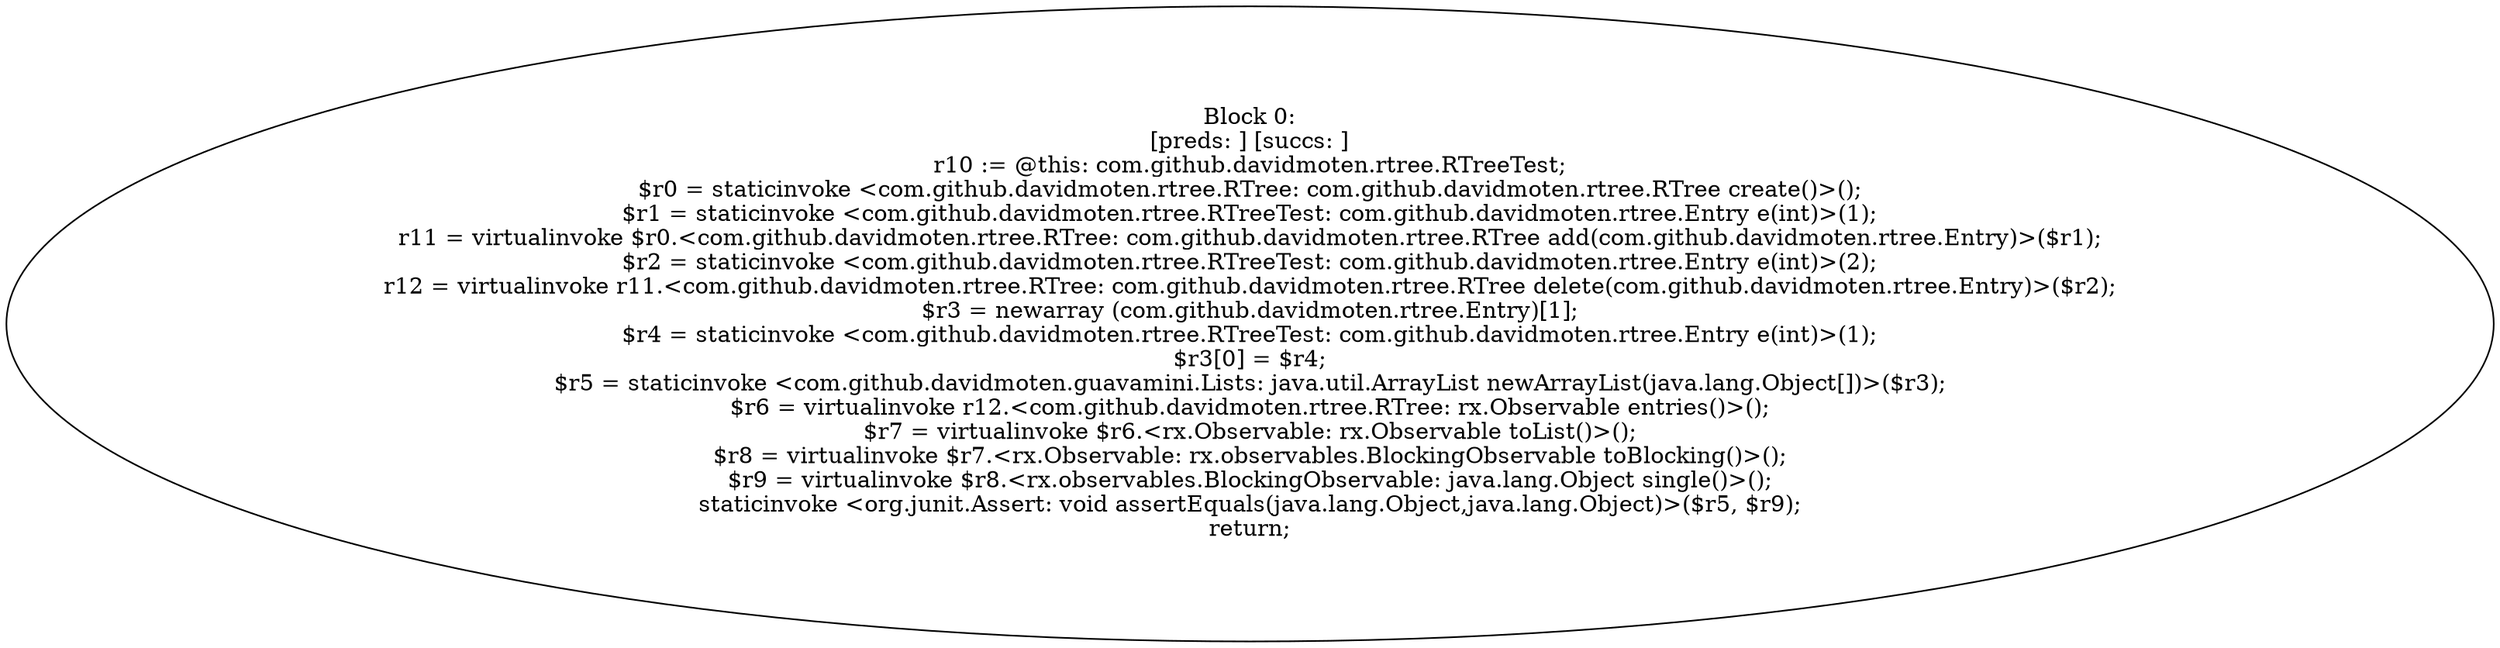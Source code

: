 digraph "unitGraph" {
    "Block 0:
[preds: ] [succs: ]
r10 := @this: com.github.davidmoten.rtree.RTreeTest;
$r0 = staticinvoke <com.github.davidmoten.rtree.RTree: com.github.davidmoten.rtree.RTree create()>();
$r1 = staticinvoke <com.github.davidmoten.rtree.RTreeTest: com.github.davidmoten.rtree.Entry e(int)>(1);
r11 = virtualinvoke $r0.<com.github.davidmoten.rtree.RTree: com.github.davidmoten.rtree.RTree add(com.github.davidmoten.rtree.Entry)>($r1);
$r2 = staticinvoke <com.github.davidmoten.rtree.RTreeTest: com.github.davidmoten.rtree.Entry e(int)>(2);
r12 = virtualinvoke r11.<com.github.davidmoten.rtree.RTree: com.github.davidmoten.rtree.RTree delete(com.github.davidmoten.rtree.Entry)>($r2);
$r3 = newarray (com.github.davidmoten.rtree.Entry)[1];
$r4 = staticinvoke <com.github.davidmoten.rtree.RTreeTest: com.github.davidmoten.rtree.Entry e(int)>(1);
$r3[0] = $r4;
$r5 = staticinvoke <com.github.davidmoten.guavamini.Lists: java.util.ArrayList newArrayList(java.lang.Object[])>($r3);
$r6 = virtualinvoke r12.<com.github.davidmoten.rtree.RTree: rx.Observable entries()>();
$r7 = virtualinvoke $r6.<rx.Observable: rx.Observable toList()>();
$r8 = virtualinvoke $r7.<rx.Observable: rx.observables.BlockingObservable toBlocking()>();
$r9 = virtualinvoke $r8.<rx.observables.BlockingObservable: java.lang.Object single()>();
staticinvoke <org.junit.Assert: void assertEquals(java.lang.Object,java.lang.Object)>($r5, $r9);
return;
"
}
